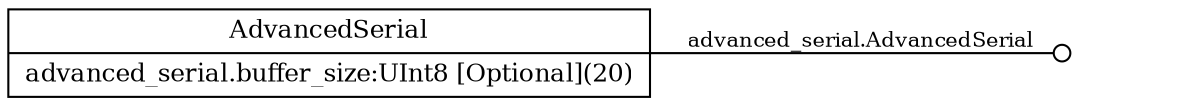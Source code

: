 //To create PNG: dot -Tpng led.dot > led.png

digraph g {

	graph [ rankdir = "LR"];
	
	node [ fontsize = "12" shape = "point"];
	edge [];
	
	// Definition of the group
	"Component" [
	label = "<f0> AdvancedSerial | <f1> advanced_serial.buffer_size:UInt8 [Optional](20)"
	shape = "record"
	];

	// Definition of one port
	"PP1" [label = "" shape = "plaintext"];
	"Component" -> "PP1" [label = "advanced_serial.AdvancedSerial" fontsize = "10" arrowhead = "odot"];

}
